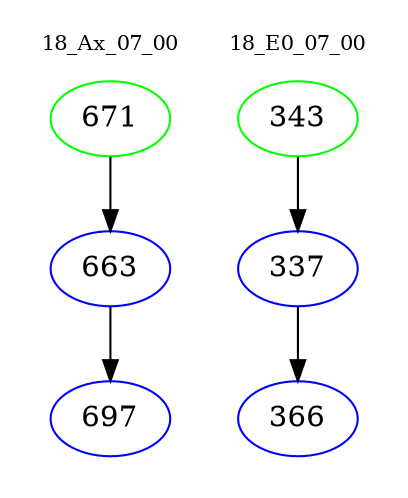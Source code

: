 digraph{
subgraph cluster_0 {
color = white
label = "18_Ax_07_00";
fontsize=10;
T0_671 [label="671", color="green"]
T0_671 -> T0_663 [color="black"]
T0_663 [label="663", color="blue"]
T0_663 -> T0_697 [color="black"]
T0_697 [label="697", color="blue"]
}
subgraph cluster_1 {
color = white
label = "18_E0_07_00";
fontsize=10;
T1_343 [label="343", color="green"]
T1_343 -> T1_337 [color="black"]
T1_337 [label="337", color="blue"]
T1_337 -> T1_366 [color="black"]
T1_366 [label="366", color="blue"]
}
}
